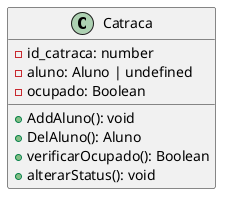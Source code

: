 @startuml CatracaDiagrama
/'package Domain.SimulationEngine {}'/
class Catraca {
    - id_catraca: number
    - aluno: Aluno | undefined
    - ocupado: Boolean

    + AddAluno(): void
    + DelAluno(): Aluno
    + verificarOcupado(): Boolean
    + alterarStatus(): void
}
@enduml
